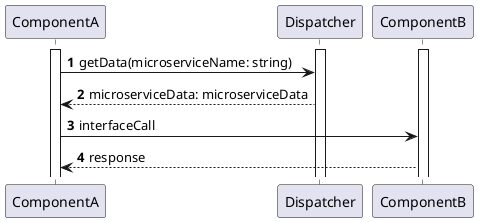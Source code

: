 @startuml

autonumber
participant ComponentA as A
participant Dispatcher as D
participant ComponentB as B

activate A
activate B
activate D

A -> D: getData(microserviceName: string)
D --> A: microserviceData: microserviceData
A -> B: interfaceCall
B --> A: response

@enduml
